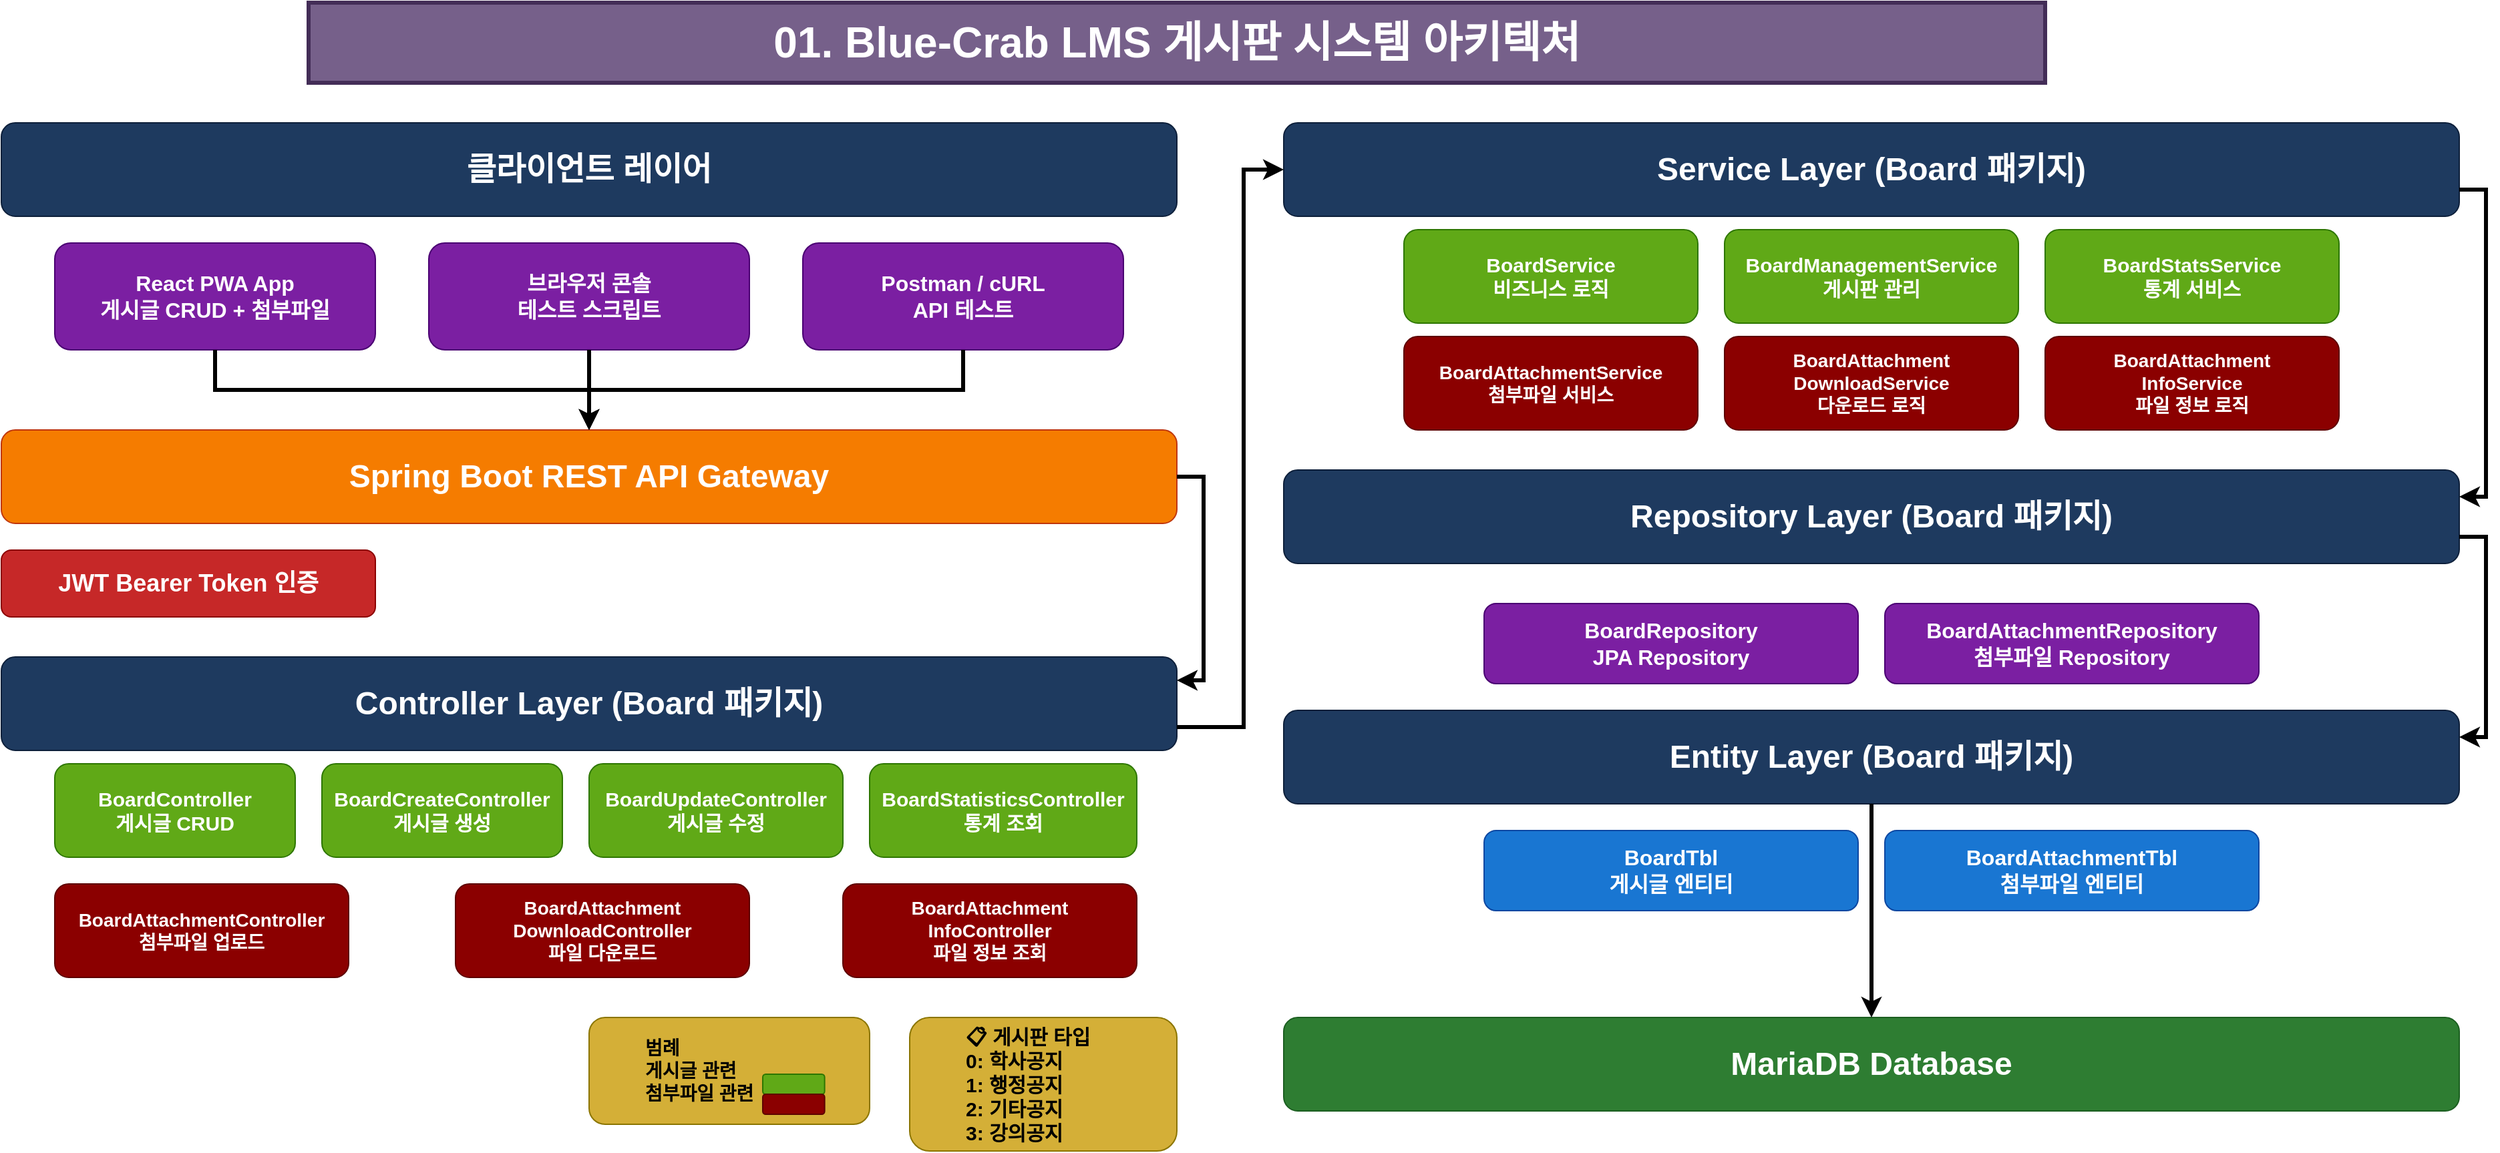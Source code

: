 <mxfile version="28.2.8">
  <diagram name="Board Architecture" id="board-arch">
    <mxGraphModel dx="2037" dy="1110" grid="1" gridSize="10" guides="1" tooltips="1" connect="1" arrows="1" fold="1" page="1" pageScale="1" pageWidth="1920" pageHeight="1080" background="light-dark(#FFFFFF,#FFFFFF)" math="0" shadow="0">
      <root>
        <mxCell id="0" />
        <mxCell id="1" parent="0" />
        <mxCell id="title" value="01. Blue-Crab LMS 게시판 시스템 아키텍처" style="text;html=1;strokeColor=#432D57;fillColor=#76608a;align=center;verticalAlign=middle;whiteSpace=wrap;rounded=0;fontSize=32;fontStyle=1;fontColor=#ffffff;strokeWidth=3;" parent="1" vertex="1">
          <mxGeometry x="260" y="20" width="1300" height="60" as="geometry" />
        </mxCell>
        <mxCell id="client-layer-box" value="클라이언트 레이어" style="rounded=1;whiteSpace=wrap;html=1;fillColor=#1e3a5f;strokeColor=#0d1f3a;fontSize=24;fontStyle=1;fontColor=#ffffff;" parent="1" vertex="1">
          <mxGeometry x="30" y="110" width="880" height="70" as="geometry" />
        </mxCell>
        <mxCell id="react-app" value="React PWA App&#xa;게시글 CRUD + 첨부파일" style="rounded=1;whiteSpace=wrap;html=1;fillColor=#7b1fa2;strokeColor=#4a0072;fontSize=16;fontColor=#ffffff;fontStyle=1;" parent="1" vertex="1">
          <mxGeometry x="70" y="200" width="240" height="80" as="geometry" />
        </mxCell>
        <mxCell id="test-console" value="브라우저 콘솔&#xa;테스트 스크립트" style="rounded=1;whiteSpace=wrap;html=1;fillColor=#7b1fa2;strokeColor=#4a0072;fontSize=16;fontColor=#ffffff;fontStyle=1;" parent="1" vertex="1">
          <mxGeometry x="350" y="200" width="240" height="80" as="geometry" />
        </mxCell>
        <mxCell id="postman" value="Postman / cURL&#xa;API 테스트" style="rounded=1;whiteSpace=wrap;html=1;fillColor=#7b1fa2;strokeColor=#4a0072;fontSize=16;fontColor=#ffffff;fontStyle=1;" parent="1" vertex="1">
          <mxGeometry x="630" y="200" width="240" height="80" as="geometry" />
        </mxCell>
        <mxCell id="api-gateway" value="Spring Boot REST API Gateway" style="rounded=1;whiteSpace=wrap;html=1;fillColor=#f57c00;strokeColor=#bf360c;fontSize=24;fontStyle=1;fontColor=#ffffff;" parent="1" vertex="1">
          <mxGeometry x="30" y="340" width="880" height="70" as="geometry" />
        </mxCell>
        <mxCell id="jwt-auth" value="JWT Bearer Token 인증" style="rounded=1;whiteSpace=wrap;html=1;fillColor=#c62828;strokeColor=#8b0000;fontSize=18;fontStyle=1;fontColor=#ffffff;" parent="1" vertex="1">
          <mxGeometry x="30" y="430" width="280" height="50" as="geometry" />
        </mxCell>
        <mxCell id="controller-layer" value="Controller Layer (Board 패키지)" style="rounded=1;whiteSpace=wrap;html=1;fillColor=#1e3a5f;strokeColor=#0d1f3a;fontSize=24;fontStyle=1;fontColor=#ffffff;" parent="1" vertex="1">
          <mxGeometry x="30" y="510" width="880" height="70" as="geometry" />
        </mxCell>
        <mxCell id="board-controller" value="BoardController&#xa;게시글 CRUD" style="rounded=1;whiteSpace=wrap;html=1;fillColor=#60a917;strokeColor=#2D7600;fontSize=15;fontColor=#ffffff;fontStyle=1;" parent="1" vertex="1">
          <mxGeometry x="70" y="590" width="180" height="70" as="geometry" />
        </mxCell>
        <mxCell id="board-create-controller" value="BoardCreateController&#xa;게시글 생성" style="rounded=1;whiteSpace=wrap;html=1;fillColor=#60a917;strokeColor=#2D7600;fontSize=15;fontColor=#ffffff;fontStyle=1;" parent="1" vertex="1">
          <mxGeometry x="270" y="590" width="180" height="70" as="geometry" />
        </mxCell>
        <mxCell id="board-update-controller" value="BoardUpdateController&#xa;게시글 수정" style="rounded=1;whiteSpace=wrap;html=1;fillColor=#60a917;strokeColor=#2D7600;fontSize=15;fontColor=#ffffff;fontStyle=1;" parent="1" vertex="1">
          <mxGeometry x="470" y="590" width="190" height="70" as="geometry" />
        </mxCell>
        <mxCell id="board-stats-controller" value="BoardStatisticsController&#xa;통계 조회" style="rounded=1;whiteSpace=wrap;html=1;fillColor=#60a917;strokeColor=#2D7600;fontSize=15;fontColor=#ffffff;fontStyle=1;" parent="1" vertex="1">
          <mxGeometry x="680" y="590" width="200" height="70" as="geometry" />
        </mxCell>
        <mxCell id="attachment-controller" value="BoardAttachmentController&#xa;첨부파일 업로드" style="rounded=1;whiteSpace=wrap;html=1;fillColor=#8b0000;strokeColor=#5d0000;fontSize=14;fontColor=#ffffff;fontStyle=1;" parent="1" vertex="1">
          <mxGeometry x="70" y="680" width="220" height="70" as="geometry" />
        </mxCell>
        <mxCell id="attachment-download-controller" value="BoardAttachment&#xa;DownloadController&#xa;파일 다운로드" style="rounded=1;whiteSpace=wrap;html=1;fillColor=#8b0000;strokeColor=#5d0000;fontSize=14;fontColor=#ffffff;fontStyle=1;" parent="1" vertex="1">
          <mxGeometry x="370" y="680" width="220" height="70" as="geometry" />
        </mxCell>
        <mxCell id="attachment-info-controller" value="BoardAttachment&#xa;InfoController&#xa;파일 정보 조회" style="rounded=1;whiteSpace=wrap;html=1;fillColor=#8b0000;strokeColor=#5d0000;fontSize=14;fontColor=#ffffff;fontStyle=1;" parent="1" vertex="1">
          <mxGeometry x="660" y="680" width="220" height="70" as="geometry" />
        </mxCell>
        <mxCell id="service-layer" value="Service Layer (Board 패키지)" style="rounded=1;whiteSpace=wrap;html=1;fillColor=#1e3a5f;strokeColor=#0d1f3a;fontSize=24;fontStyle=1;fontColor=#ffffff;" parent="1" vertex="1">
          <mxGeometry x="990" y="110" width="880" height="70" as="geometry" />
        </mxCell>
        <mxCell id="board-service" value="BoardService&#xa;비즈니스 로직" style="rounded=1;whiteSpace=wrap;html=1;fillColor=#60a917;strokeColor=#2D7600;fontSize=15;fontColor=#ffffff;fontStyle=1;" parent="1" vertex="1">
          <mxGeometry x="1080" y="190" width="220" height="70" as="geometry" />
        </mxCell>
        <mxCell id="board-management-service" value="BoardManagementService&#xa;게시판 관리" style="rounded=1;whiteSpace=wrap;html=1;fillColor=#60a917;strokeColor=#2D7600;fontSize=15;fontColor=#ffffff;fontStyle=1;" parent="1" vertex="1">
          <mxGeometry x="1320" y="190" width="220" height="70" as="geometry" />
        </mxCell>
        <mxCell id="board-stats-service" value="BoardStatsService&#xa;통계 서비스" style="rounded=1;whiteSpace=wrap;html=1;fillColor=#60a917;strokeColor=#2D7600;fontSize=15;fontColor=#ffffff;fontStyle=1;" parent="1" vertex="1">
          <mxGeometry x="1560" y="190" width="220" height="70" as="geometry" />
        </mxCell>
        <mxCell id="attachment-service" value="BoardAttachmentService&#xa;첨부파일 서비스" style="rounded=1;whiteSpace=wrap;html=1;fillColor=#8b0000;strokeColor=#5d0000;fontSize=14;fontColor=#ffffff;fontStyle=1;" parent="1" vertex="1">
          <mxGeometry x="1080" y="270" width="220" height="70" as="geometry" />
        </mxCell>
        <mxCell id="attachment-download-service" value="BoardAttachment&#xa;DownloadService&#xa;다운로드 로직" style="rounded=1;whiteSpace=wrap;html=1;fillColor=#8b0000;strokeColor=#5d0000;fontSize=14;fontColor=#ffffff;fontStyle=1;" parent="1" vertex="1">
          <mxGeometry x="1320" y="270" width="220" height="70" as="geometry" />
        </mxCell>
        <mxCell id="attachment-info-service" value="BoardAttachment&#xa;InfoService&#xa;파일 정보 로직" style="rounded=1;whiteSpace=wrap;html=1;fillColor=#8b0000;strokeColor=#5d0000;fontSize=14;fontColor=#ffffff;fontStyle=1;" parent="1" vertex="1">
          <mxGeometry x="1560" y="270" width="220" height="70" as="geometry" />
        </mxCell>
        <mxCell id="repository-layer" value="Repository Layer (Board 패키지)" style="rounded=1;whiteSpace=wrap;html=1;fillColor=#1e3a5f;strokeColor=#0d1f3a;fontSize=24;fontStyle=1;fontColor=#ffffff;" parent="1" vertex="1">
          <mxGeometry x="990" y="370" width="880" height="70" as="geometry" />
        </mxCell>
        <mxCell id="board-repository" value="BoardRepository&#xa;JPA Repository" style="rounded=1;whiteSpace=wrap;html=1;fillColor=#7b1fa2;strokeColor=#4a0072;fontSize=16;fontColor=#ffffff;fontStyle=1;" parent="1" vertex="1">
          <mxGeometry x="1140" y="470" width="280" height="60" as="geometry" />
        </mxCell>
        <mxCell id="attachment-repository" value="BoardAttachmentRepository&#xa;첨부파일 Repository" style="rounded=1;whiteSpace=wrap;html=1;fillColor=#7b1fa2;strokeColor=#4a0072;fontSize=16;fontColor=#ffffff;fontStyle=1;" parent="1" vertex="1">
          <mxGeometry x="1440" y="470" width="280" height="60" as="geometry" />
        </mxCell>
        <mxCell id="entity-layer" value="Entity Layer (Board 패키지)" style="rounded=1;whiteSpace=wrap;html=1;fillColor=#1e3a5f;strokeColor=#0d1f3a;fontSize=24;fontStyle=1;fontColor=#ffffff;" parent="1" vertex="1">
          <mxGeometry x="990" y="550" width="880" height="70" as="geometry" />
        </mxCell>
        <mxCell id="board-entity" value="BoardTbl&#xa;게시글 엔티티" style="rounded=1;whiteSpace=wrap;html=1;fillColor=#1976d2;strokeColor=#0d47a1;fontSize=16;fontColor=#ffffff;fontStyle=1;" parent="1" vertex="1">
          <mxGeometry x="1140" y="640" width="280" height="60" as="geometry" />
        </mxCell>
        <mxCell id="attachment-entity" value="BoardAttachmentTbl&#xa;첨부파일 엔티티" style="rounded=1;whiteSpace=wrap;html=1;fillColor=#1976d2;strokeColor=#0d47a1;fontSize=16;fontColor=#ffffff;fontStyle=1;" parent="1" vertex="1">
          <mxGeometry x="1440" y="640" width="280" height="60" as="geometry" />
        </mxCell>
        <mxCell id="database" value="MariaDB Database" style="rounded=1;whiteSpace=wrap;html=1;fillColor=#2e7d32;strokeColor=#1b5e20;fontSize=24;fontStyle=1;fontColor=#ffffff;" parent="1" vertex="1">
          <mxGeometry x="990" y="780" width="880" height="70" as="geometry" />
        </mxCell>
        <mxCell id="arrow1" style="edgeStyle=orthogonalEdgeStyle;rounded=0;orthogonalLoop=1;jettySize=auto;html=1;strokeColor=light-dark(#000000,#FF8000);strokeWidth=3;" parent="1" source="react-app" target="api-gateway" edge="1">
          <mxGeometry relative="1" as="geometry" />
        </mxCell>
        <mxCell id="arrow2" style="edgeStyle=orthogonalEdgeStyle;rounded=0;orthogonalLoop=1;jettySize=auto;html=1;strokeColor=light-dark(#000000,#FF8000);strokeWidth=3;" parent="1" source="test-console" target="api-gateway" edge="1">
          <mxGeometry relative="1" as="geometry" />
        </mxCell>
        <mxCell id="arrow3" style="edgeStyle=orthogonalEdgeStyle;rounded=0;orthogonalLoop=1;jettySize=auto;html=1;strokeColor=light-dark(#000000,#FF8000);strokeWidth=3;" parent="1" source="postman" target="api-gateway" edge="1">
          <mxGeometry relative="1" as="geometry" />
        </mxCell>
        <mxCell id="arrow4" style="edgeStyle=orthogonalEdgeStyle;rounded=0;orthogonalLoop=1;jettySize=auto;html=1;strokeColor=light-dark(#000000,#FF8000);strokeWidth=3;entryX=1;entryY=0.25;entryDx=0;entryDy=0;" parent="1" source="api-gateway" target="controller-layer" edge="1">
          <mxGeometry relative="1" as="geometry">
            <mxPoint x="940" y="520" as="targetPoint" />
            <Array as="points">
              <mxPoint x="930" y="375" />
              <mxPoint x="930" y="527" />
            </Array>
          </mxGeometry>
        </mxCell>
        <mxCell id="arrow5" style="edgeStyle=orthogonalEdgeStyle;rounded=0;orthogonalLoop=1;jettySize=auto;html=1;strokeColor=light-dark(#000000,#FF8000);strokeWidth=3;exitX=1;exitY=0.75;exitDx=0;exitDy=0;" parent="1" source="controller-layer" target="service-layer" edge="1">
          <mxGeometry relative="1" as="geometry">
            <mxPoint x="980" y="550" as="sourcePoint" />
            <Array as="points">
              <mxPoint x="960" y="563" />
              <mxPoint x="960" y="145" />
            </Array>
          </mxGeometry>
        </mxCell>
        <mxCell id="arrow6" style="edgeStyle=orthogonalEdgeStyle;rounded=0;orthogonalLoop=1;jettySize=auto;html=1;strokeColor=light-dark(#000000,#FF8000);strokeWidth=3;" parent="1" source="service-layer" target="repository-layer" edge="1">
          <mxGeometry relative="1" as="geometry">
            <Array as="points">
              <mxPoint x="1890" y="160" />
              <mxPoint x="1890" y="390" />
            </Array>
          </mxGeometry>
        </mxCell>
        <mxCell id="arrow7" style="edgeStyle=orthogonalEdgeStyle;rounded=0;orthogonalLoop=1;jettySize=auto;html=1;strokeColor=light-dark(#000000,#FF8000);strokeWidth=3;" parent="1" source="repository-layer" target="entity-layer" edge="1">
          <mxGeometry relative="1" as="geometry">
            <Array as="points">
              <mxPoint x="1890" y="420" />
              <mxPoint x="1890" y="570" />
            </Array>
          </mxGeometry>
        </mxCell>
        <mxCell id="arrow8" style="edgeStyle=orthogonalEdgeStyle;rounded=0;orthogonalLoop=1;jettySize=auto;html=1;strokeColor=light-dark(#000000,#FF8000);strokeWidth=3;entryX=0.5;entryY=0;entryDx=0;entryDy=0;" parent="1" source="entity-layer" target="database" edge="1">
          <mxGeometry relative="1" as="geometry">
            <mxPoint x="1430" y="1050" as="targetPoint" />
            <Array as="points">
              <mxPoint x="1430" y="760" />
              <mxPoint x="1430" y="760" />
            </Array>
          </mxGeometry>
        </mxCell>
        <mxCell id="board-types" value="&lt;blockquote style=&quot;margin: 0 0 0 40px; border: none; padding: 0px;&quot;&gt;📋 게시판 타입&lt;br&gt;0: 학사공지&lt;br&gt;1: 행정공지&lt;br&gt;2: 기타공지&lt;br&gt;3: 강의공지&lt;/blockquote&gt;" style="rounded=1;whiteSpace=wrap;html=1;fillColor=#d4af37;strokeColor=#8b7500;fontSize=15;align=left;fontColor=#000000;fontStyle=1;" parent="1" vertex="1">
          <mxGeometry x="710" y="780" width="200" height="100" as="geometry" />
        </mxCell>
        <mxCell id="legend-box" value="&lt;blockquote style=&quot;margin: 0 0 0 40px; border: none; padding: 0px;&quot;&gt;범례&lt;br&gt;게시글 관련&lt;br&gt;첨부파일 관련&lt;/blockquote&gt;" style="rounded=1;whiteSpace=wrap;html=1;fillColor=#d4af37;strokeColor=#8b7500;fontSize=14;align=left;fontColor=#000000;fontStyle=1;" parent="1" vertex="1">
          <mxGeometry x="470" y="780" width="210" height="80" as="geometry" />
        </mxCell>
        <mxCell id="legend-board" value="" style="rounded=1;whiteSpace=wrap;html=1;fillColor=#60a917;strokeColor=#2D7600;" parent="1" vertex="1">
          <mxGeometry x="599.996" y="822.5" width="46.316" height="15" as="geometry" />
        </mxCell>
        <mxCell id="legend-attachment" value="" style="rounded=1;whiteSpace=wrap;html=1;fillColor=#8b0000;strokeColor=#5d0000;" parent="1" vertex="1">
          <mxGeometry x="599.996" y="837.5" width="46.316" height="15" as="geometry" />
        </mxCell>
      </root>
    </mxGraphModel>
  </diagram>
</mxfile>
